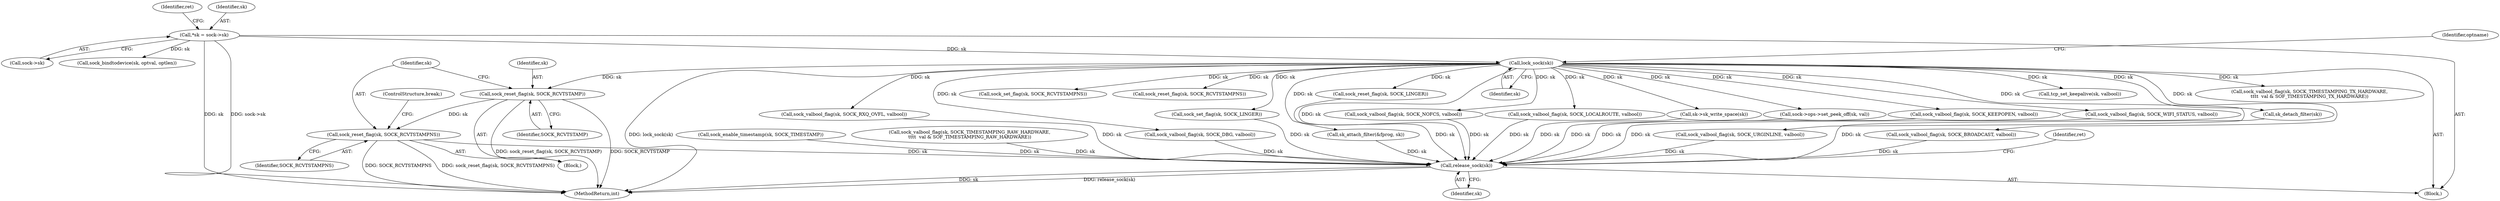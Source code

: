 digraph "0_linux_82981930125abfd39d7c8378a9cfdf5e1be2002b_0@pointer" {
"1000468" [label="(Call,sock_reset_flag(sk, SOCK_RCVTSTAMP))"];
"1000159" [label="(Call,lock_sock(sk))"];
"1000115" [label="(Call,*sk = sock->sk)"];
"1000471" [label="(Call,sock_reset_flag(sk, SOCK_RCVTSTAMPNS))"];
"1000678" [label="(Call,release_sock(sk))"];
"1000667" [label="(Call,sock_valbool_flag(sk, SOCK_NOFCS, valbool))"];
"1000201" [label="(Call,sock_valbool_flag(sk, SOCK_LOCALROUTE, valbool))"];
"1000471" [label="(Call,sock_reset_flag(sk, SOCK_RCVTSTAMPNS))"];
"1000160" [label="(Identifier,sk)"];
"1000681" [label="(Identifier,ret)"];
"1000472" [label="(Identifier,sk)"];
"1000682" [label="(MethodReturn,int)"];
"1000113" [label="(Block,)"];
"1000125" [label="(Identifier,ret)"];
"1000117" [label="(Call,sock->sk)"];
"1000467" [label="(Block,)"];
"1000470" [label="(Identifier,SOCK_RCVTSTAMP)"];
"1000245" [label="(Call,sk->sk_write_space(sk))"];
"1000657" [label="(Call,sock->ops->set_peek_off(sk, val))"];
"1000316" [label="(Call,sock_valbool_flag(sk, SOCK_KEEPOPEN, valbool))"];
"1000645" [label="(Call,sock_valbool_flag(sk, SOCK_WIFI_STATUS, valbool))"];
"1000116" [label="(Identifier,sk)"];
"1000322" [label="(Call,sock_valbool_flag(sk, SOCK_URGINLINE, valbool))"];
"1000132" [label="(Call,sock_bindtodevice(sk, optval, optlen))"];
"1000115" [label="(Call,*sk = sock->sk)"];
"1000678" [label="(Call,release_sock(sk))"];
"1000469" [label="(Identifier,sk)"];
"1000313" [label="(Call,tcp_set_keepalive(sk, valbool))"];
"1000602" [label="(Call,sk_detach_filter(sk))"];
"1000159" [label="(Call,lock_sock(sk))"];
"1000207" [label="(Call,sock_valbool_flag(sk, SOCK_BROADCAST, valbool))"];
"1000486" [label="(Call,sock_valbool_flag(sk, SOCK_TIMESTAMPING_TX_HARDWARE,\n\t\t\t\t  val & SOF_TIMESTAMPING_TX_HARDWARE))"];
"1000639" [label="(Call,sock_valbool_flag(sk, SOCK_RXQ_OVFL, valbool))"];
"1000473" [label="(Identifier,SOCK_RCVTSTAMPNS)"];
"1000463" [label="(Call,sock_enable_timestamp(sk, SOCK_TIMESTAMP))"];
"1000176" [label="(Call,sock_valbool_flag(sk, SOCK_DBG, valbool))"];
"1000419" [label="(Call,sock_set_flag(sk, SOCK_LINGER))"];
"1000474" [label="(ControlStructure,break;)"];
"1000468" [label="(Call,sock_reset_flag(sk, SOCK_RCVTSTAMP))"];
"1000594" [label="(Call,sk_attach_filter(&fprog, sk))"];
"1000162" [label="(Identifier,optname)"];
"1000529" [label="(Call,sock_valbool_flag(sk, SOCK_TIMESTAMPING_RAW_HARDWARE,\n\t\t\t\t  val & SOF_TIMESTAMPING_RAW_HARDWARE))"];
"1000457" [label="(Call,sock_set_flag(sk, SOCK_RCVTSTAMPNS))"];
"1000453" [label="(Call,sock_reset_flag(sk, SOCK_RCVTSTAMPNS))"];
"1000679" [label="(Identifier,sk)"];
"1000387" [label="(Call,sock_reset_flag(sk, SOCK_LINGER))"];
"1000468" -> "1000467"  [label="AST: "];
"1000468" -> "1000470"  [label="CFG: "];
"1000469" -> "1000468"  [label="AST: "];
"1000470" -> "1000468"  [label="AST: "];
"1000472" -> "1000468"  [label="CFG: "];
"1000468" -> "1000682"  [label="DDG: sock_reset_flag(sk, SOCK_RCVTSTAMP)"];
"1000468" -> "1000682"  [label="DDG: SOCK_RCVTSTAMP"];
"1000159" -> "1000468"  [label="DDG: sk"];
"1000468" -> "1000471"  [label="DDG: sk"];
"1000159" -> "1000113"  [label="AST: "];
"1000159" -> "1000160"  [label="CFG: "];
"1000160" -> "1000159"  [label="AST: "];
"1000162" -> "1000159"  [label="CFG: "];
"1000159" -> "1000682"  [label="DDG: lock_sock(sk)"];
"1000115" -> "1000159"  [label="DDG: sk"];
"1000159" -> "1000176"  [label="DDG: sk"];
"1000159" -> "1000201"  [label="DDG: sk"];
"1000159" -> "1000207"  [label="DDG: sk"];
"1000159" -> "1000245"  [label="DDG: sk"];
"1000159" -> "1000313"  [label="DDG: sk"];
"1000159" -> "1000316"  [label="DDG: sk"];
"1000159" -> "1000322"  [label="DDG: sk"];
"1000159" -> "1000387"  [label="DDG: sk"];
"1000159" -> "1000419"  [label="DDG: sk"];
"1000159" -> "1000453"  [label="DDG: sk"];
"1000159" -> "1000457"  [label="DDG: sk"];
"1000159" -> "1000486"  [label="DDG: sk"];
"1000159" -> "1000594"  [label="DDG: sk"];
"1000159" -> "1000602"  [label="DDG: sk"];
"1000159" -> "1000639"  [label="DDG: sk"];
"1000159" -> "1000645"  [label="DDG: sk"];
"1000159" -> "1000657"  [label="DDG: sk"];
"1000159" -> "1000667"  [label="DDG: sk"];
"1000159" -> "1000678"  [label="DDG: sk"];
"1000115" -> "1000113"  [label="AST: "];
"1000115" -> "1000117"  [label="CFG: "];
"1000116" -> "1000115"  [label="AST: "];
"1000117" -> "1000115"  [label="AST: "];
"1000125" -> "1000115"  [label="CFG: "];
"1000115" -> "1000682"  [label="DDG: sock->sk"];
"1000115" -> "1000682"  [label="DDG: sk"];
"1000115" -> "1000132"  [label="DDG: sk"];
"1000471" -> "1000467"  [label="AST: "];
"1000471" -> "1000473"  [label="CFG: "];
"1000472" -> "1000471"  [label="AST: "];
"1000473" -> "1000471"  [label="AST: "];
"1000474" -> "1000471"  [label="CFG: "];
"1000471" -> "1000682"  [label="DDG: SOCK_RCVTSTAMPNS"];
"1000471" -> "1000682"  [label="DDG: sock_reset_flag(sk, SOCK_RCVTSTAMPNS)"];
"1000471" -> "1000678"  [label="DDG: sk"];
"1000678" -> "1000113"  [label="AST: "];
"1000678" -> "1000679"  [label="CFG: "];
"1000679" -> "1000678"  [label="AST: "];
"1000681" -> "1000678"  [label="CFG: "];
"1000678" -> "1000682"  [label="DDG: release_sock(sk)"];
"1000678" -> "1000682"  [label="DDG: sk"];
"1000645" -> "1000678"  [label="DDG: sk"];
"1000639" -> "1000678"  [label="DDG: sk"];
"1000594" -> "1000678"  [label="DDG: sk"];
"1000419" -> "1000678"  [label="DDG: sk"];
"1000387" -> "1000678"  [label="DDG: sk"];
"1000207" -> "1000678"  [label="DDG: sk"];
"1000529" -> "1000678"  [label="DDG: sk"];
"1000657" -> "1000678"  [label="DDG: sk"];
"1000463" -> "1000678"  [label="DDG: sk"];
"1000245" -> "1000678"  [label="DDG: sk"];
"1000667" -> "1000678"  [label="DDG: sk"];
"1000176" -> "1000678"  [label="DDG: sk"];
"1000602" -> "1000678"  [label="DDG: sk"];
"1000322" -> "1000678"  [label="DDG: sk"];
"1000201" -> "1000678"  [label="DDG: sk"];
"1000316" -> "1000678"  [label="DDG: sk"];
}
